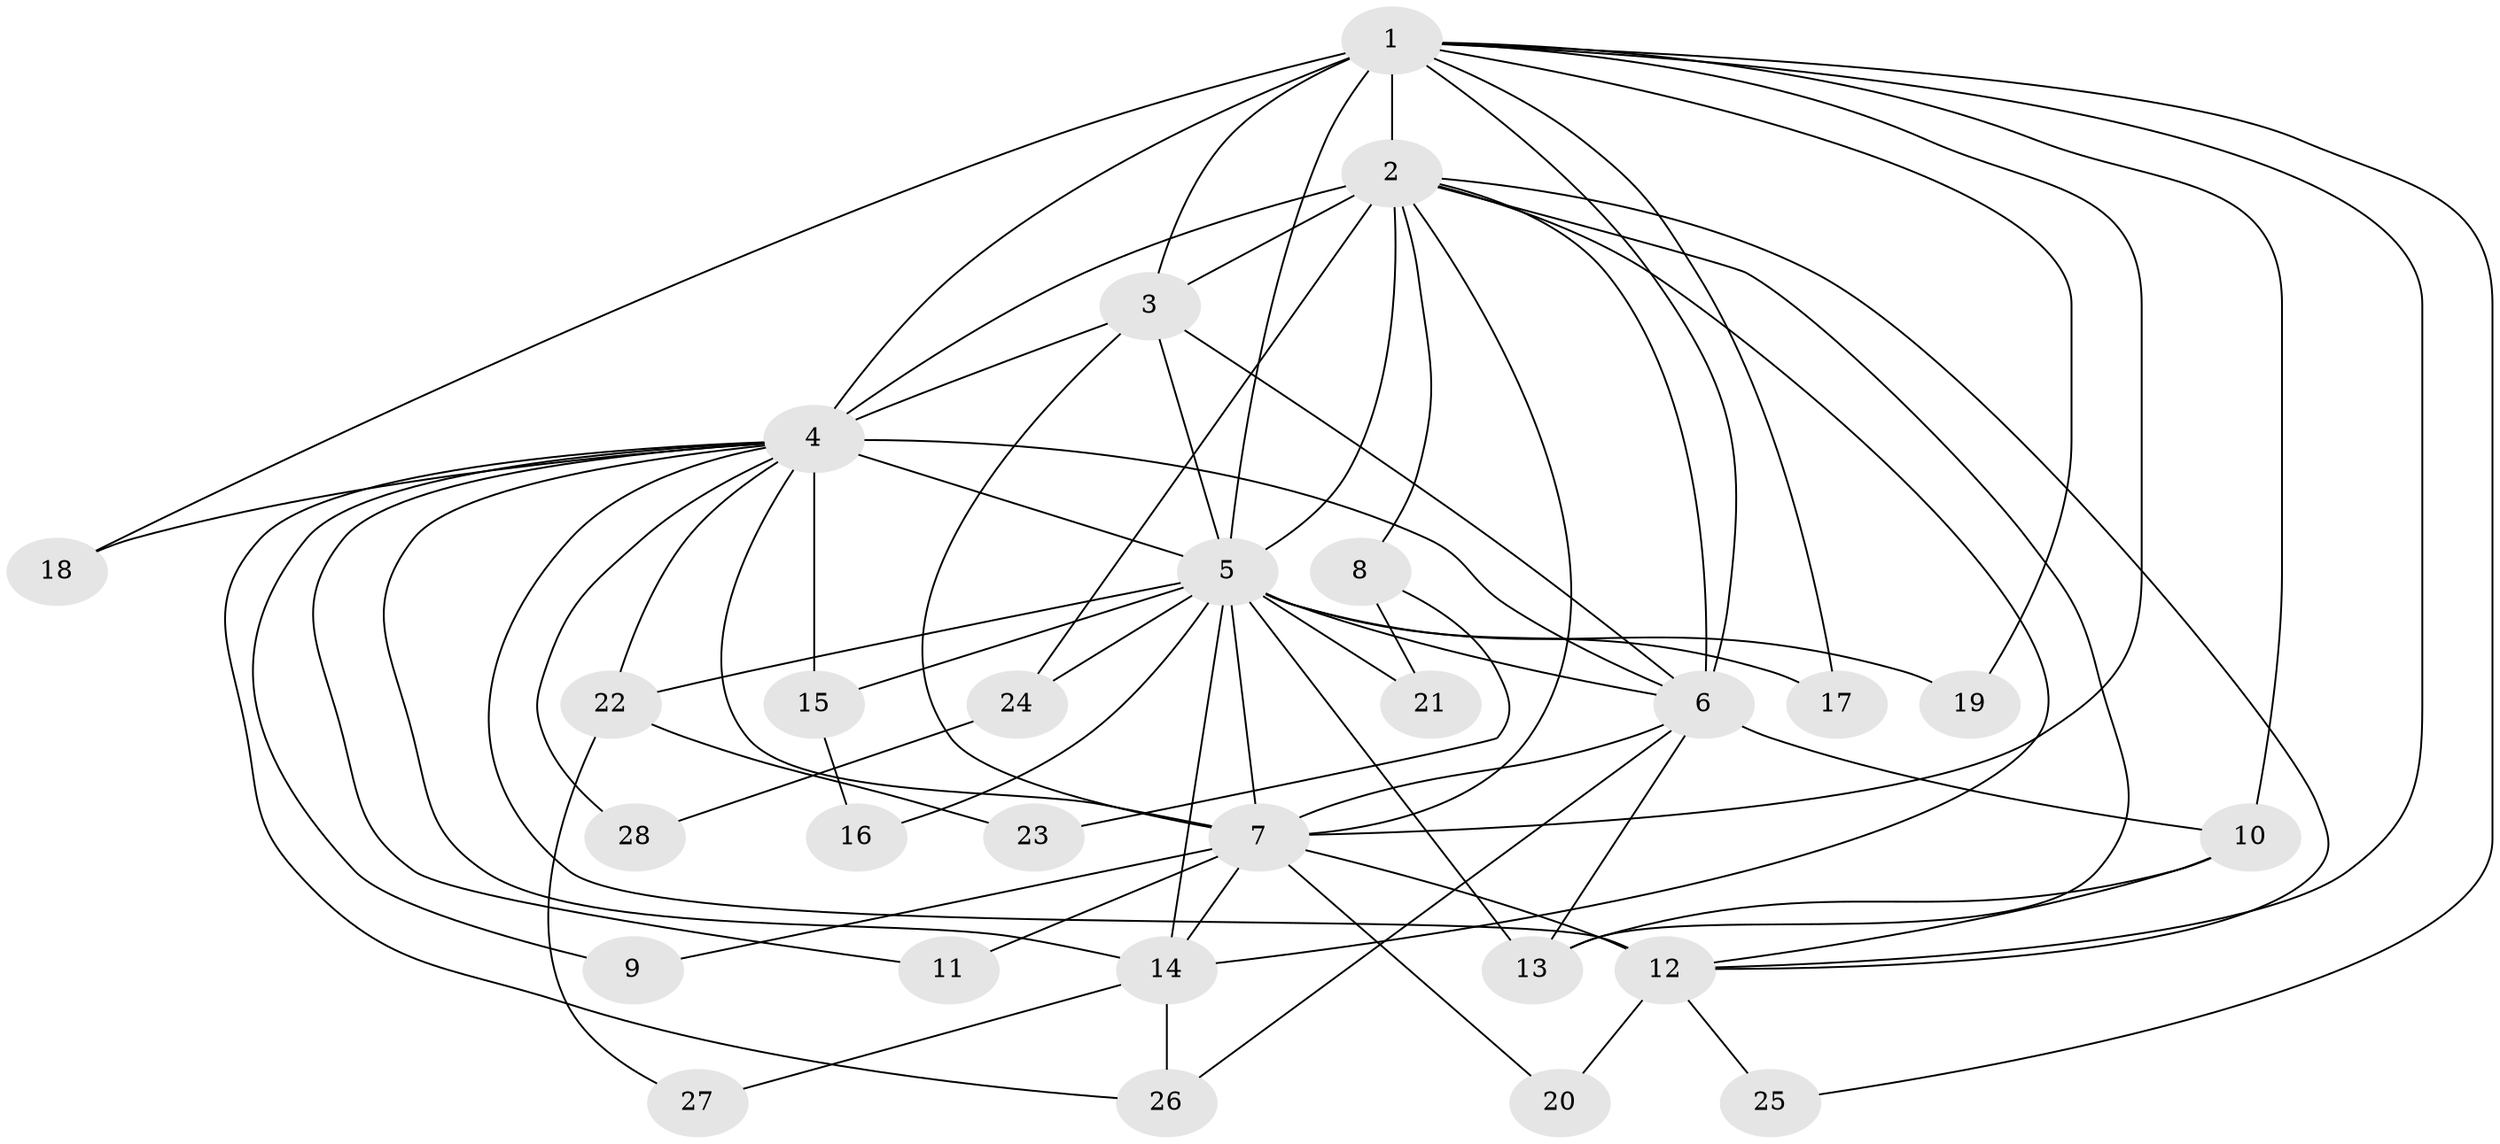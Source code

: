 // original degree distribution, {17: 0.03636363636363636, 19: 0.01818181818181818, 11: 0.03636363636363636, 13: 0.01818181818181818, 16: 0.03636363636363636, 10: 0.01818181818181818, 21: 0.01818181818181818, 4: 0.12727272727272726, 2: 0.4909090909090909, 3: 0.16363636363636364, 5: 0.03636363636363636}
// Generated by graph-tools (version 1.1) at 2025/49/03/04/25 22:49:24]
// undirected, 28 vertices, 70 edges
graph export_dot {
  node [color=gray90,style=filled];
  1;
  2;
  3;
  4;
  5;
  6;
  7;
  8;
  9;
  10;
  11;
  12;
  13;
  14;
  15;
  16;
  17;
  18;
  19;
  20;
  21;
  22;
  23;
  24;
  25;
  26;
  27;
  28;
  1 -- 2 [weight=1.0];
  1 -- 3 [weight=2.0];
  1 -- 4 [weight=2.0];
  1 -- 5 [weight=3.0];
  1 -- 6 [weight=1.0];
  1 -- 7 [weight=2.0];
  1 -- 10 [weight=1.0];
  1 -- 12 [weight=1.0];
  1 -- 17 [weight=1.0];
  1 -- 18 [weight=1.0];
  1 -- 19 [weight=1.0];
  1 -- 25 [weight=1.0];
  2 -- 3 [weight=1.0];
  2 -- 4 [weight=3.0];
  2 -- 5 [weight=4.0];
  2 -- 6 [weight=1.0];
  2 -- 7 [weight=2.0];
  2 -- 8 [weight=1.0];
  2 -- 12 [weight=2.0];
  2 -- 13 [weight=1.0];
  2 -- 14 [weight=1.0];
  2 -- 24 [weight=1.0];
  3 -- 4 [weight=2.0];
  3 -- 5 [weight=8.0];
  3 -- 6 [weight=1.0];
  3 -- 7 [weight=3.0];
  4 -- 5 [weight=5.0];
  4 -- 6 [weight=3.0];
  4 -- 7 [weight=4.0];
  4 -- 9 [weight=1.0];
  4 -- 11 [weight=1.0];
  4 -- 12 [weight=1.0];
  4 -- 14 [weight=1.0];
  4 -- 15 [weight=1.0];
  4 -- 18 [weight=1.0];
  4 -- 22 [weight=1.0];
  4 -- 26 [weight=1.0];
  4 -- 28 [weight=1.0];
  5 -- 6 [weight=2.0];
  5 -- 7 [weight=5.0];
  5 -- 13 [weight=1.0];
  5 -- 14 [weight=1.0];
  5 -- 15 [weight=2.0];
  5 -- 16 [weight=1.0];
  5 -- 17 [weight=1.0];
  5 -- 19 [weight=1.0];
  5 -- 21 [weight=1.0];
  5 -- 22 [weight=1.0];
  5 -- 24 [weight=1.0];
  6 -- 7 [weight=2.0];
  6 -- 10 [weight=1.0];
  6 -- 13 [weight=1.0];
  6 -- 26 [weight=1.0];
  7 -- 9 [weight=1.0];
  7 -- 11 [weight=1.0];
  7 -- 12 [weight=5.0];
  7 -- 14 [weight=2.0];
  7 -- 20 [weight=1.0];
  8 -- 21 [weight=1.0];
  8 -- 23 [weight=1.0];
  10 -- 12 [weight=1.0];
  10 -- 13 [weight=1.0];
  12 -- 20 [weight=1.0];
  12 -- 25 [weight=1.0];
  14 -- 26 [weight=2.0];
  14 -- 27 [weight=1.0];
  15 -- 16 [weight=1.0];
  22 -- 23 [weight=1.0];
  22 -- 27 [weight=1.0];
  24 -- 28 [weight=1.0];
}
